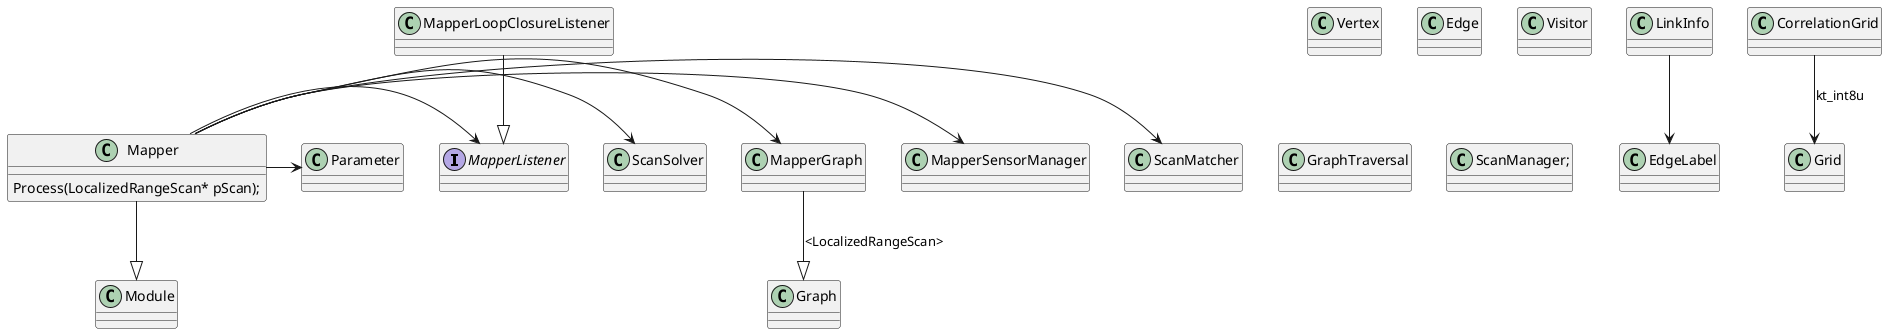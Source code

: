 @startuml


interface MapperListener
MapperLoopClosureListener --|>MapperListener
class EdgeLabel
LinkInfo --> EdgeLabel
class Vertex
class Edge
class Visitor
  class GraphTraversal
  class Graph
  Mapper -right-> ScanMatcher
  Mapper -right-> MapperSensorManager
  Mapper -right-> MapperGraph
  Mapper -right-> ScanSolver
  Mapper -right-> MapperListener
  Mapper -right-> Parameter


  MapperGraph --|> Graph:<LocalizedRangeScan>
  class ScanSolver
  CorrelationGrid --> Grid:kt_int8u
  class ScanMatcher
  class ScanManager;
  class MapperSensorManager
  Mapper --|> Module
  class Mapper{
'    +ScanMatcher* m_pSequentialScanMatcher;
    Process(LocalizedRangeScan* pScan);
  }
@enduml